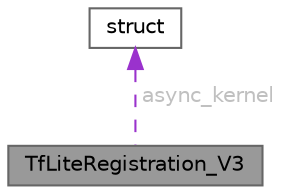 digraph "TfLiteRegistration_V3"
{
 // LATEX_PDF_SIZE
  bgcolor="transparent";
  edge [fontname=Helvetica,fontsize=10,labelfontname=Helvetica,labelfontsize=10];
  node [fontname=Helvetica,fontsize=10,shape=box,height=0.2,width=0.4];
  Node1 [id="Node000001",label="TfLiteRegistration_V3",height=0.2,width=0.4,color="gray40", fillcolor="grey60", style="filled", fontcolor="black",tooltip=" "];
  Node2 -> Node1 [id="edge1_Node000001_Node000002",dir="back",color="darkorchid3",style="dashed",tooltip=" ",label=" async_kernel",fontcolor="grey" ];
  Node2 [id="Node000002",label="struct",height=0.2,width=0.4,color="gray40", fillcolor="white", style="filled",tooltip=" "];
}
